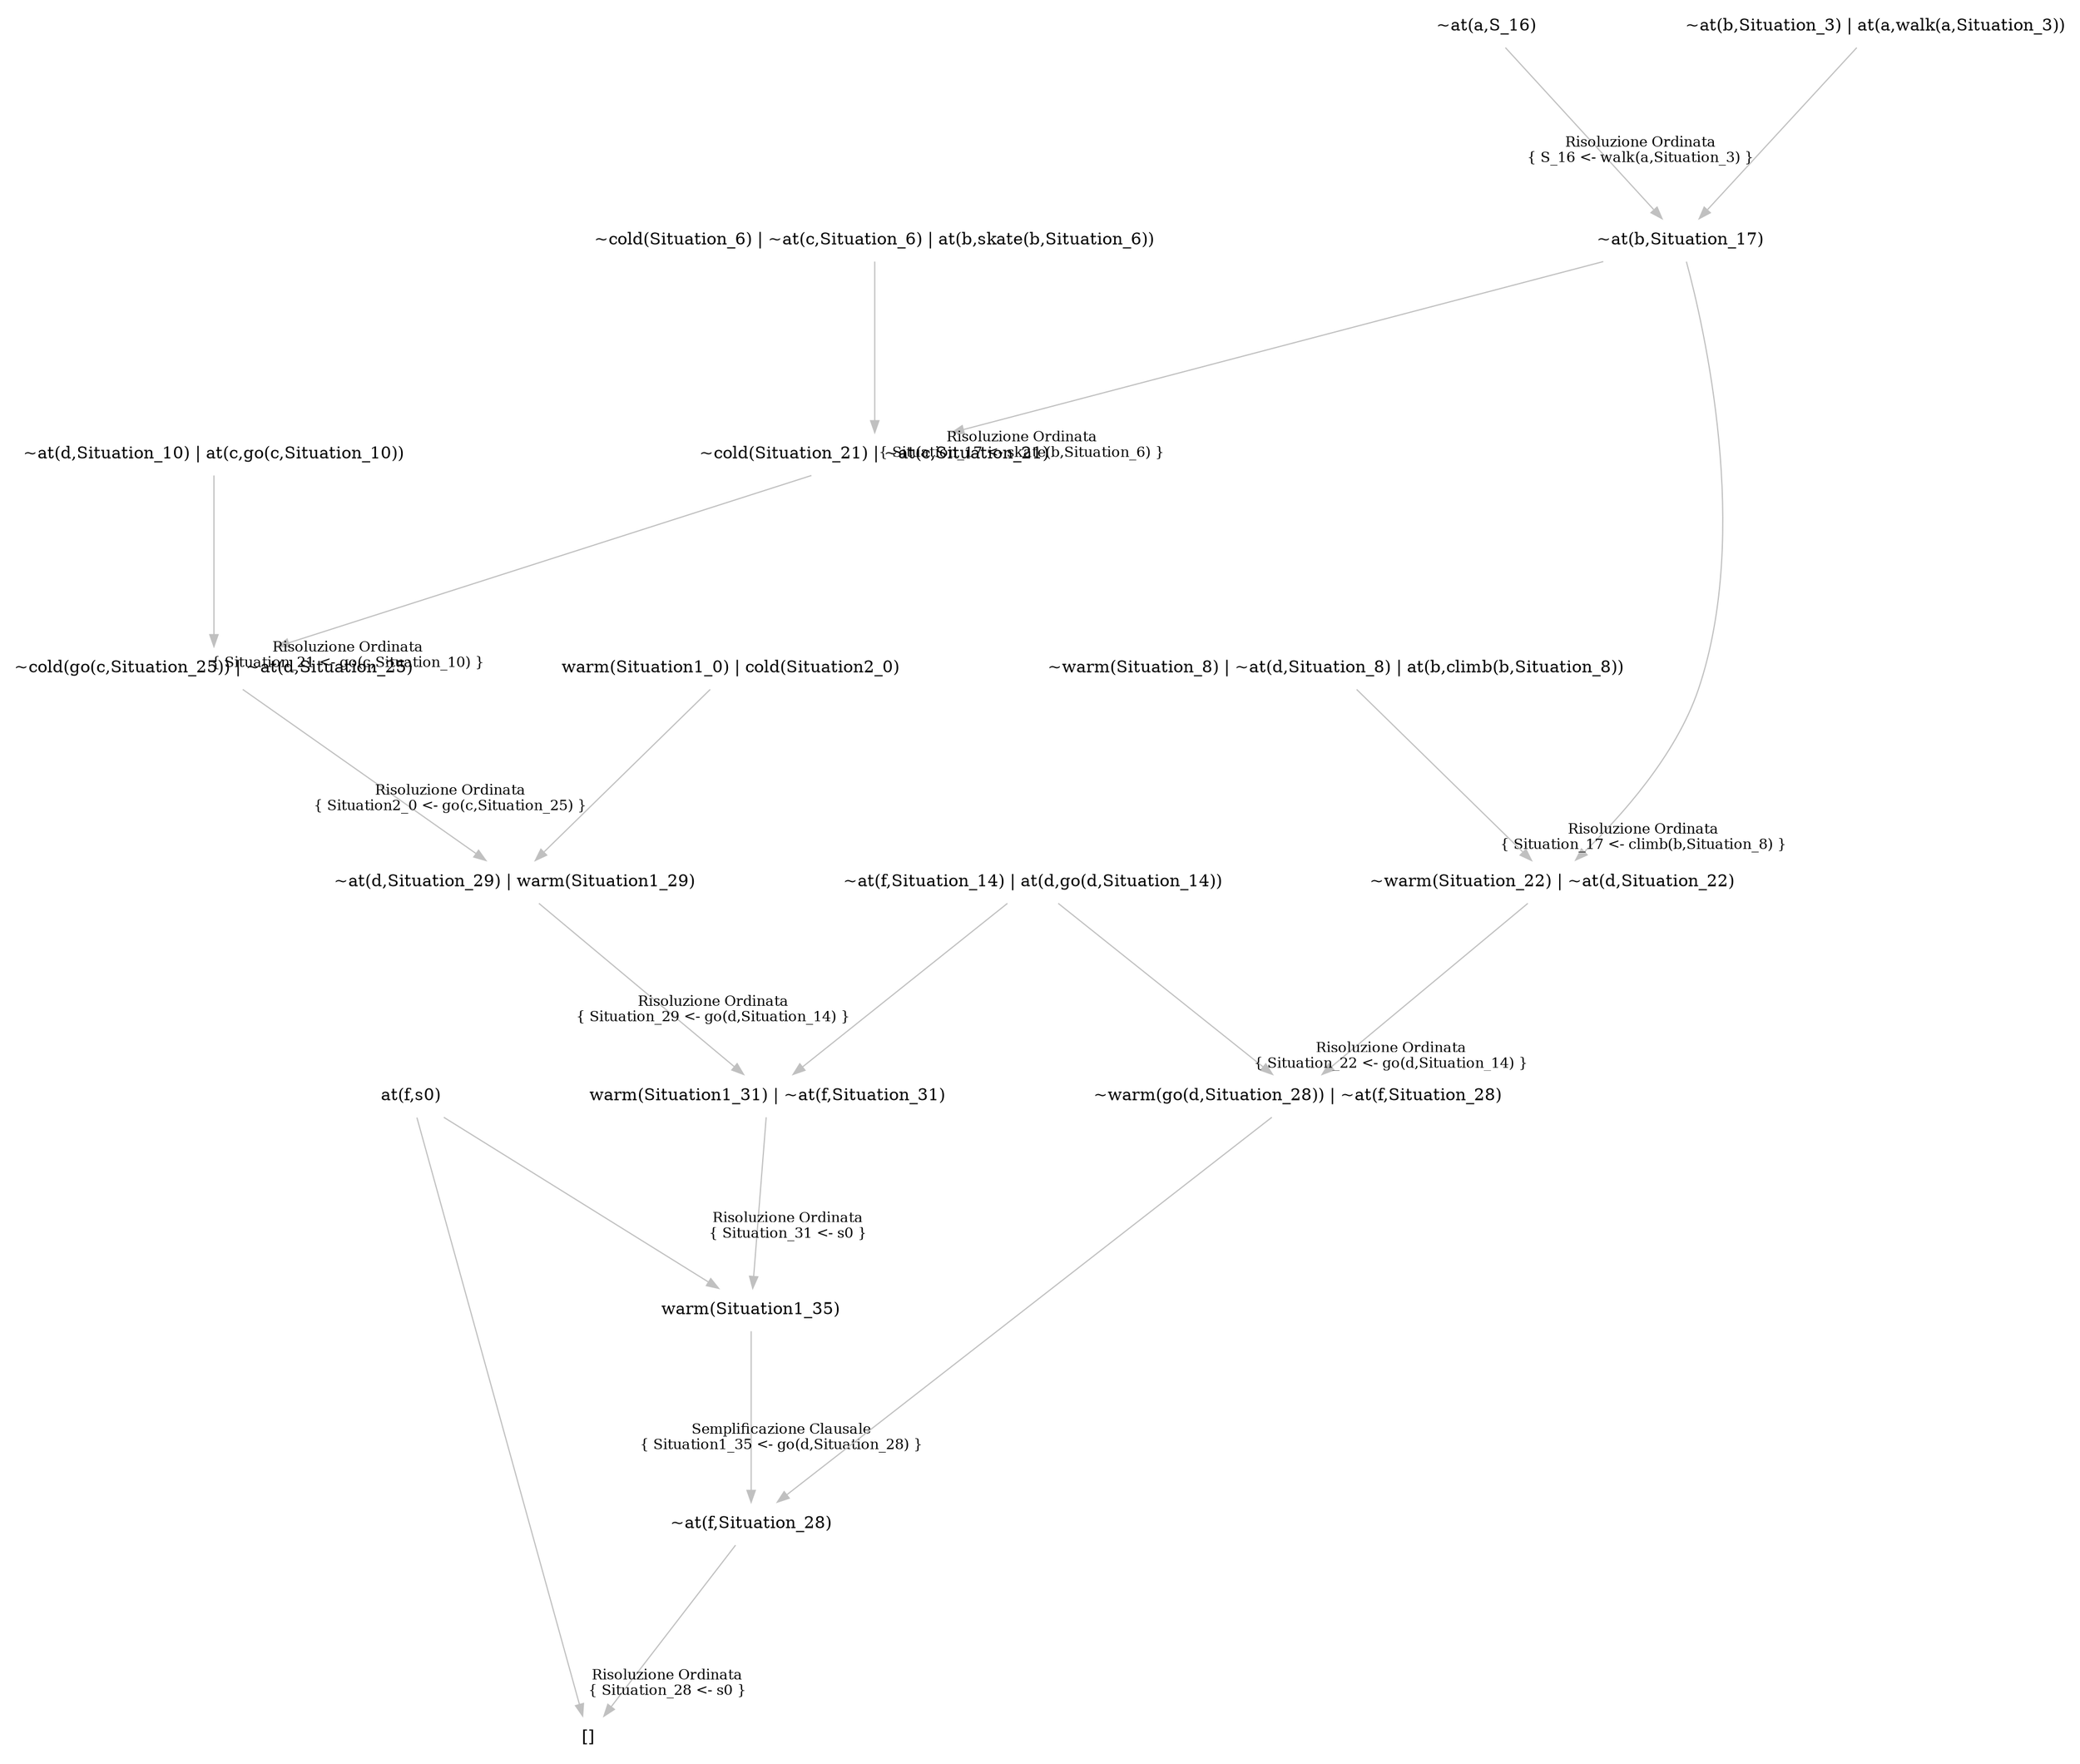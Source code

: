 digraph {
	nodesep="1.5"; ranksep=2;
	node [shape=plaintext];
	edge [color=gray];
	"~at(f,Situation_28)" -> "[]" [labelfontcolor=black,labelfontsize="12",headlabel="Risoluzione Ordinata\n{ Situation_28 <- s0 }",labeldistance="6"];
	"warm(Situation1_35)" -> "~at(f,Situation_28)" [labelfontcolor=black,labelfontsize="12",headlabel="Semplificazione Clausale\n{ Situation1_35 <- go(d,Situation_28) }",labeldistance="6"];
	"warm(Situation1_31) | ~at(f,Situation_31)" -> "warm(Situation1_35)" [labelfontcolor=black,labelfontsize="12",headlabel="Risoluzione Ordinata\n{ Situation_31 <- s0 }",labeldistance="6"];
	"~at(d,Situation_29) | warm(Situation1_29)" -> "warm(Situation1_31) | ~at(f,Situation_31)" [labelfontcolor=black,labelfontsize="12",headlabel="Risoluzione Ordinata\n{ Situation_29 <- go(d,Situation_14) }",labeldistance="6"];
	"~cold(go(c,Situation_25)) | ~at(d,Situation_25)" -> "~at(d,Situation_29) | warm(Situation1_29)" [labelfontcolor=black,labelfontsize="12",headlabel="Risoluzione Ordinata\n{ Situation2_0 <- go(c,Situation_25) }",labeldistance="6"];
	"~cold(Situation_21) | ~at(c,Situation_21)" -> "~cold(go(c,Situation_25)) | ~at(d,Situation_25)" [labelfontcolor=black,labelfontsize="12",headlabel="Risoluzione Ordinata\n{ Situation_21 <- go(c,Situation_10) }",labeldistance="6"];
	"~at(b,Situation_17)" -> "~cold(Situation_21) | ~at(c,Situation_21)" [labelfontcolor=black,labelfontsize="12",headlabel="Risoluzione Ordinata\n{ Situation_17 <- skate(b,Situation_6) }",labeldistance="6"];
	"~at(a,S_16)" -> "~at(b,Situation_17)" [labelfontcolor=black,labelfontsize="12",headlabel="Risoluzione Ordinata\n{ S_16 <- walk(a,Situation_3) }",labeldistance="6"];
	"~at(b,Situation_3) | at(a,walk(a,Situation_3))" -> "~at(b,Situation_17)" ;
	"~cold(Situation_6) | ~at(c,Situation_6) | at(b,skate(b,Situation_6))" -> "~cold(Situation_21) | ~at(c,Situation_21)" ;
	"~at(d,Situation_10) | at(c,go(c,Situation_10))" -> "~cold(go(c,Situation_25)) | ~at(d,Situation_25)" ;
	"warm(Situation1_0) | cold(Situation2_0)" -> "~at(d,Situation_29) | warm(Situation1_29)" ;
	"~at(f,Situation_14) | at(d,go(d,Situation_14))" -> "warm(Situation1_31) | ~at(f,Situation_31)" ;
	"at(f,s0)" -> "warm(Situation1_35)" ;
	"~warm(go(d,Situation_28)) | ~at(f,Situation_28)" -> "~at(f,Situation_28)" ;
	"~warm(Situation_22) | ~at(d,Situation_22)" -> "~warm(go(d,Situation_28)) | ~at(f,Situation_28)" [labelfontcolor=black,labelfontsize="12",headlabel="Risoluzione Ordinata\n{ Situation_22 <- go(d,Situation_14) }",labeldistance="6"];
	"~at(b,Situation_17)" -> "~warm(Situation_22) | ~at(d,Situation_22)" [labelfontcolor=black,labelfontsize="12",headlabel="Risoluzione Ordinata\n{ Situation_17 <- climb(b,Situation_8) }",labeldistance="6"];
	"~warm(Situation_8) | ~at(d,Situation_8) | at(b,climb(b,Situation_8))" -> "~warm(Situation_22) | ~at(d,Situation_22)" ;
	"~at(f,Situation_14) | at(d,go(d,Situation_14))" -> "~warm(go(d,Situation_28)) | ~at(f,Situation_28)" ;
	"at(f,s0)" -> "[]" ;
}

